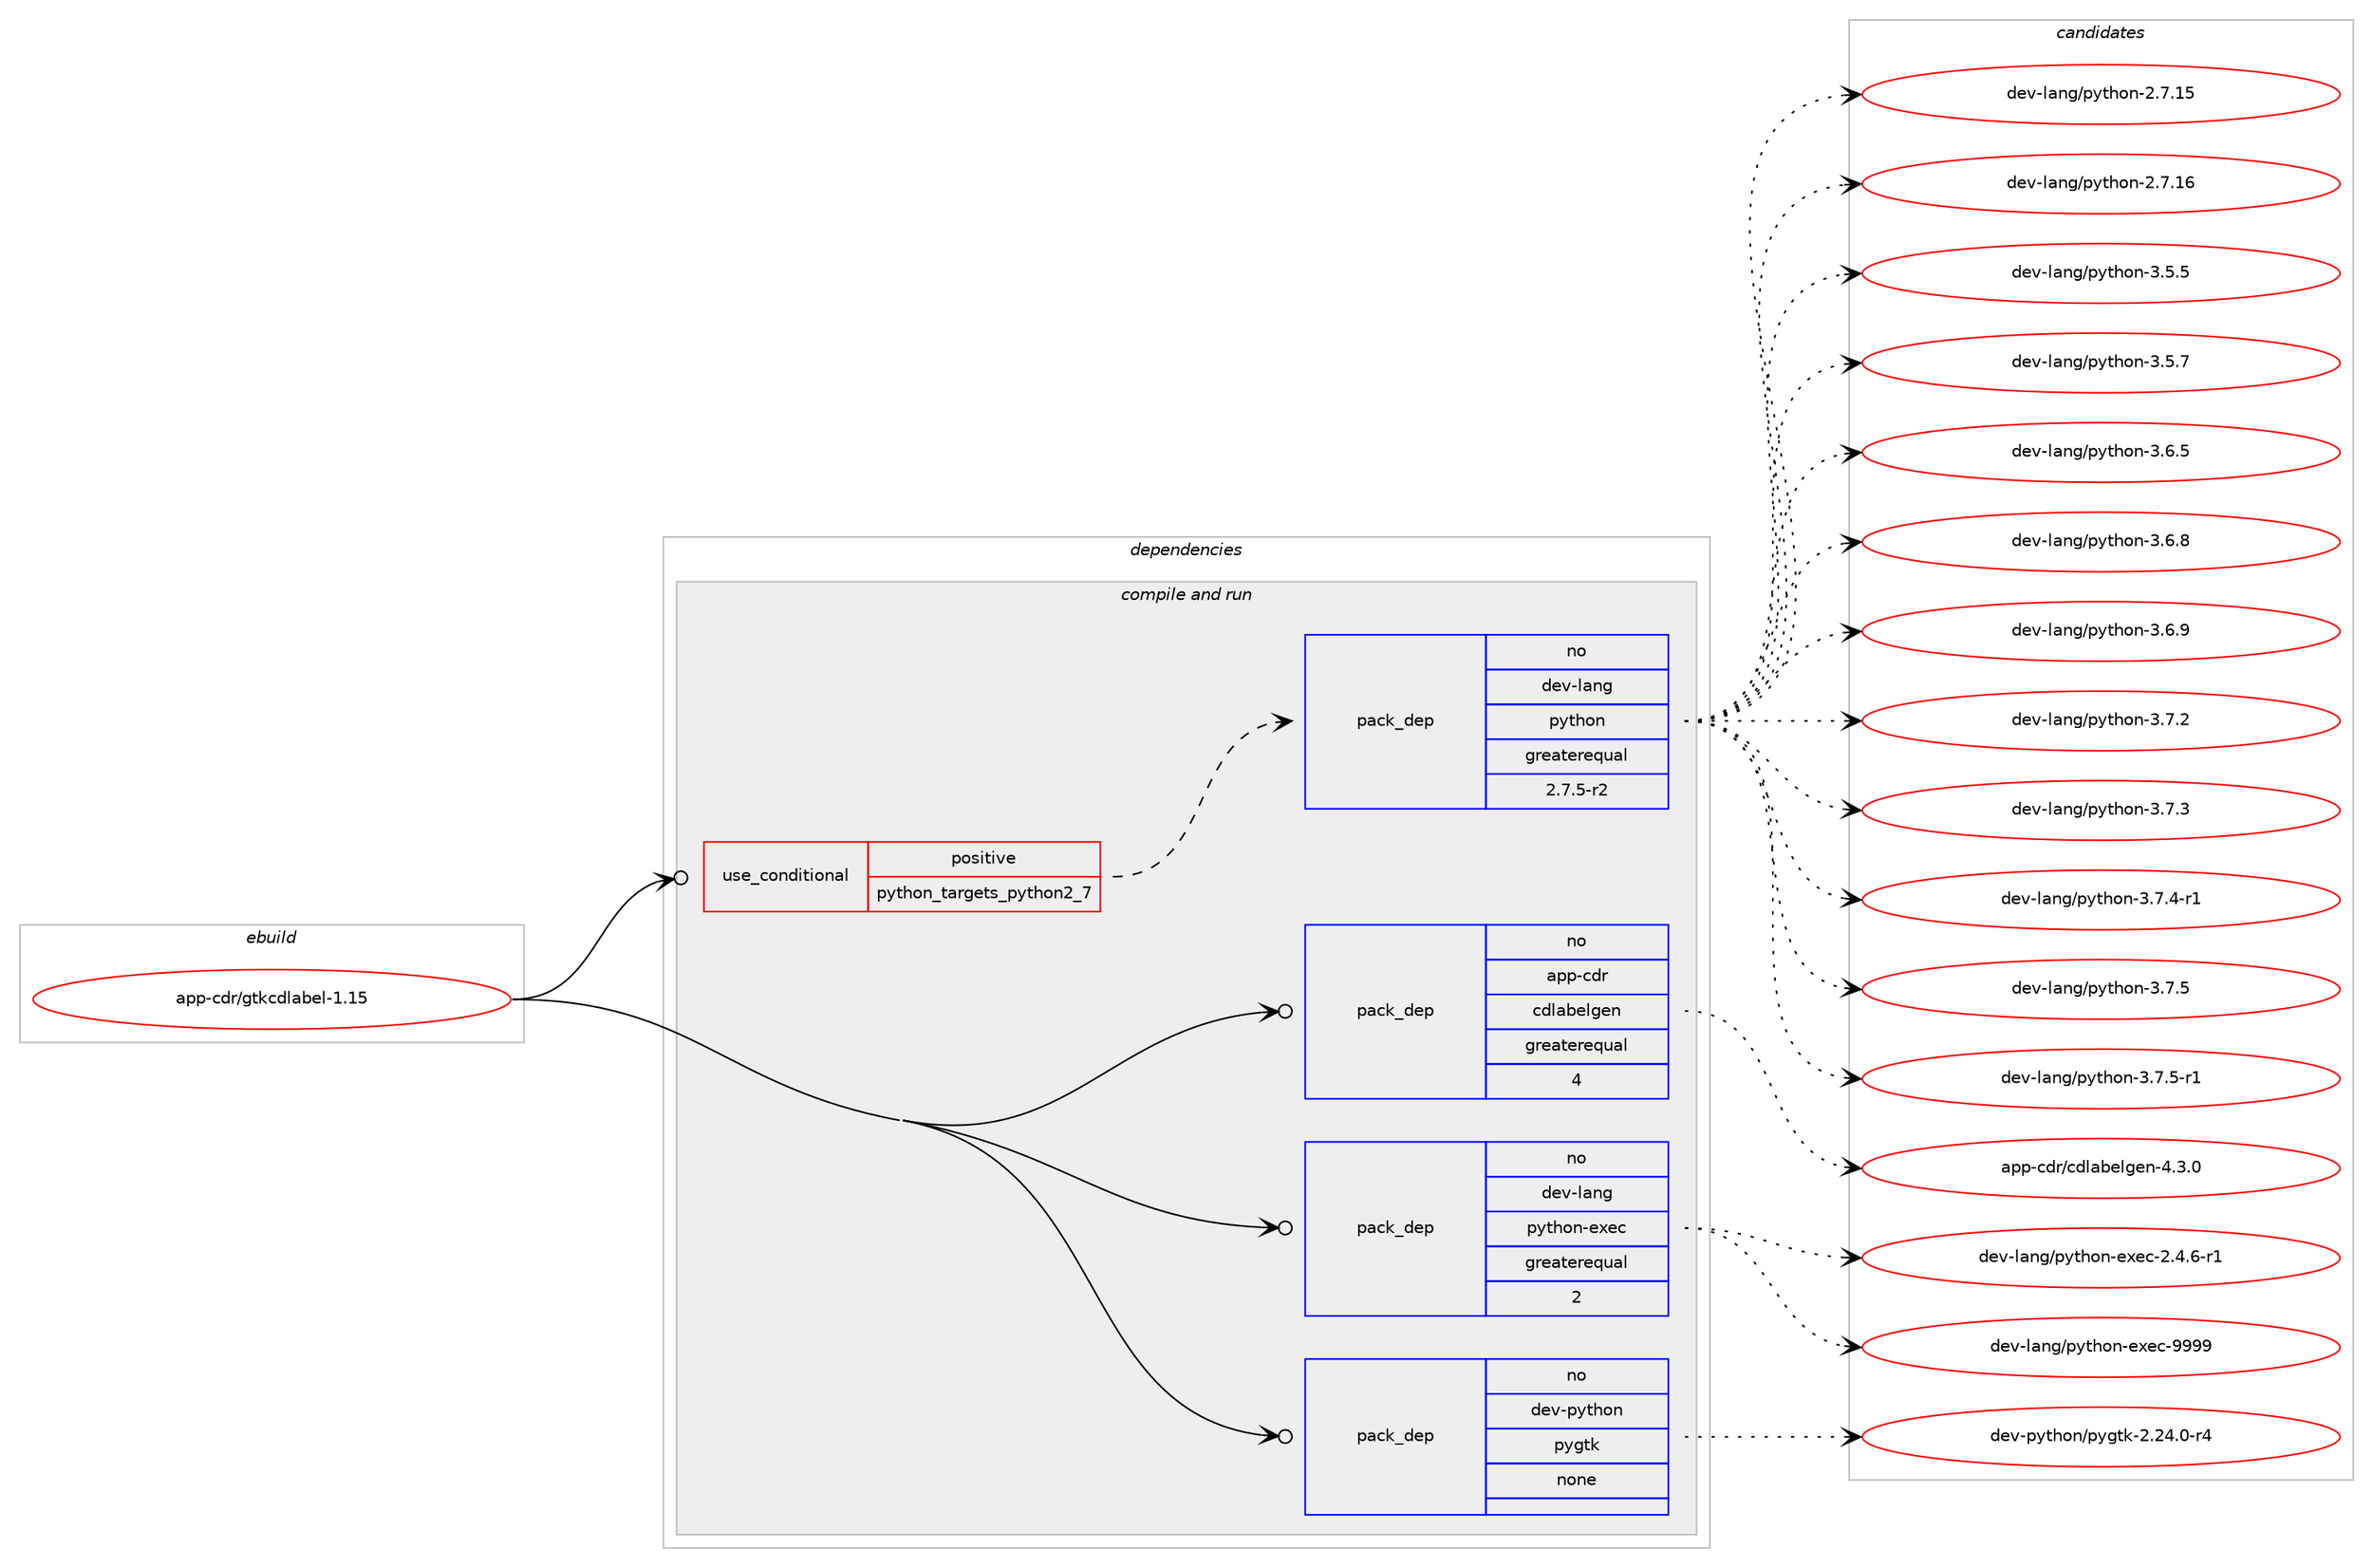 digraph prolog {

# *************
# Graph options
# *************

newrank=true;
concentrate=true;
compound=true;
graph [rankdir=LR,fontname=Helvetica,fontsize=10,ranksep=1.5];#, ranksep=2.5, nodesep=0.2];
edge  [arrowhead=vee];
node  [fontname=Helvetica,fontsize=10];

# **********
# The ebuild
# **********

subgraph cluster_leftcol {
color=gray;
rank=same;
label=<<i>ebuild</i>>;
id [label="app-cdr/gtkcdlabel-1.15", color=red, width=4, href="../app-cdr/gtkcdlabel-1.15.svg"];
}

# ****************
# The dependencies
# ****************

subgraph cluster_midcol {
color=gray;
label=<<i>dependencies</i>>;
subgraph cluster_compile {
fillcolor="#eeeeee";
style=filled;
label=<<i>compile</i>>;
}
subgraph cluster_compileandrun {
fillcolor="#eeeeee";
style=filled;
label=<<i>compile and run</i>>;
subgraph cond113567 {
dependency475900 [label=<<TABLE BORDER="0" CELLBORDER="1" CELLSPACING="0" CELLPADDING="4"><TR><TD ROWSPAN="3" CELLPADDING="10">use_conditional</TD></TR><TR><TD>positive</TD></TR><TR><TD>python_targets_python2_7</TD></TR></TABLE>>, shape=none, color=red];
subgraph pack353694 {
dependency475901 [label=<<TABLE BORDER="0" CELLBORDER="1" CELLSPACING="0" CELLPADDING="4" WIDTH="220"><TR><TD ROWSPAN="6" CELLPADDING="30">pack_dep</TD></TR><TR><TD WIDTH="110">no</TD></TR><TR><TD>dev-lang</TD></TR><TR><TD>python</TD></TR><TR><TD>greaterequal</TD></TR><TR><TD>2.7.5-r2</TD></TR></TABLE>>, shape=none, color=blue];
}
dependency475900:e -> dependency475901:w [weight=20,style="dashed",arrowhead="vee"];
}
id:e -> dependency475900:w [weight=20,style="solid",arrowhead="odotvee"];
subgraph pack353695 {
dependency475902 [label=<<TABLE BORDER="0" CELLBORDER="1" CELLSPACING="0" CELLPADDING="4" WIDTH="220"><TR><TD ROWSPAN="6" CELLPADDING="30">pack_dep</TD></TR><TR><TD WIDTH="110">no</TD></TR><TR><TD>app-cdr</TD></TR><TR><TD>cdlabelgen</TD></TR><TR><TD>greaterequal</TD></TR><TR><TD>4</TD></TR></TABLE>>, shape=none, color=blue];
}
id:e -> dependency475902:w [weight=20,style="solid",arrowhead="odotvee"];
subgraph pack353696 {
dependency475903 [label=<<TABLE BORDER="0" CELLBORDER="1" CELLSPACING="0" CELLPADDING="4" WIDTH="220"><TR><TD ROWSPAN="6" CELLPADDING="30">pack_dep</TD></TR><TR><TD WIDTH="110">no</TD></TR><TR><TD>dev-lang</TD></TR><TR><TD>python-exec</TD></TR><TR><TD>greaterequal</TD></TR><TR><TD>2</TD></TR></TABLE>>, shape=none, color=blue];
}
id:e -> dependency475903:w [weight=20,style="solid",arrowhead="odotvee"];
subgraph pack353697 {
dependency475904 [label=<<TABLE BORDER="0" CELLBORDER="1" CELLSPACING="0" CELLPADDING="4" WIDTH="220"><TR><TD ROWSPAN="6" CELLPADDING="30">pack_dep</TD></TR><TR><TD WIDTH="110">no</TD></TR><TR><TD>dev-python</TD></TR><TR><TD>pygtk</TD></TR><TR><TD>none</TD></TR><TR><TD></TD></TR></TABLE>>, shape=none, color=blue];
}
id:e -> dependency475904:w [weight=20,style="solid",arrowhead="odotvee"];
}
subgraph cluster_run {
fillcolor="#eeeeee";
style=filled;
label=<<i>run</i>>;
}
}

# **************
# The candidates
# **************

subgraph cluster_choices {
rank=same;
color=gray;
label=<<i>candidates</i>>;

subgraph choice353694 {
color=black;
nodesep=1;
choice10010111845108971101034711212111610411111045504655464953 [label="dev-lang/python-2.7.15", color=red, width=4,href="../dev-lang/python-2.7.15.svg"];
choice10010111845108971101034711212111610411111045504655464954 [label="dev-lang/python-2.7.16", color=red, width=4,href="../dev-lang/python-2.7.16.svg"];
choice100101118451089711010347112121116104111110455146534653 [label="dev-lang/python-3.5.5", color=red, width=4,href="../dev-lang/python-3.5.5.svg"];
choice100101118451089711010347112121116104111110455146534655 [label="dev-lang/python-3.5.7", color=red, width=4,href="../dev-lang/python-3.5.7.svg"];
choice100101118451089711010347112121116104111110455146544653 [label="dev-lang/python-3.6.5", color=red, width=4,href="../dev-lang/python-3.6.5.svg"];
choice100101118451089711010347112121116104111110455146544656 [label="dev-lang/python-3.6.8", color=red, width=4,href="../dev-lang/python-3.6.8.svg"];
choice100101118451089711010347112121116104111110455146544657 [label="dev-lang/python-3.6.9", color=red, width=4,href="../dev-lang/python-3.6.9.svg"];
choice100101118451089711010347112121116104111110455146554650 [label="dev-lang/python-3.7.2", color=red, width=4,href="../dev-lang/python-3.7.2.svg"];
choice100101118451089711010347112121116104111110455146554651 [label="dev-lang/python-3.7.3", color=red, width=4,href="../dev-lang/python-3.7.3.svg"];
choice1001011184510897110103471121211161041111104551465546524511449 [label="dev-lang/python-3.7.4-r1", color=red, width=4,href="../dev-lang/python-3.7.4-r1.svg"];
choice100101118451089711010347112121116104111110455146554653 [label="dev-lang/python-3.7.5", color=red, width=4,href="../dev-lang/python-3.7.5.svg"];
choice1001011184510897110103471121211161041111104551465546534511449 [label="dev-lang/python-3.7.5-r1", color=red, width=4,href="../dev-lang/python-3.7.5-r1.svg"];
dependency475901:e -> choice10010111845108971101034711212111610411111045504655464953:w [style=dotted,weight="100"];
dependency475901:e -> choice10010111845108971101034711212111610411111045504655464954:w [style=dotted,weight="100"];
dependency475901:e -> choice100101118451089711010347112121116104111110455146534653:w [style=dotted,weight="100"];
dependency475901:e -> choice100101118451089711010347112121116104111110455146534655:w [style=dotted,weight="100"];
dependency475901:e -> choice100101118451089711010347112121116104111110455146544653:w [style=dotted,weight="100"];
dependency475901:e -> choice100101118451089711010347112121116104111110455146544656:w [style=dotted,weight="100"];
dependency475901:e -> choice100101118451089711010347112121116104111110455146544657:w [style=dotted,weight="100"];
dependency475901:e -> choice100101118451089711010347112121116104111110455146554650:w [style=dotted,weight="100"];
dependency475901:e -> choice100101118451089711010347112121116104111110455146554651:w [style=dotted,weight="100"];
dependency475901:e -> choice1001011184510897110103471121211161041111104551465546524511449:w [style=dotted,weight="100"];
dependency475901:e -> choice100101118451089711010347112121116104111110455146554653:w [style=dotted,weight="100"];
dependency475901:e -> choice1001011184510897110103471121211161041111104551465546534511449:w [style=dotted,weight="100"];
}
subgraph choice353695 {
color=black;
nodesep=1;
choice97112112459910011447991001089798101108103101110455246514648 [label="app-cdr/cdlabelgen-4.3.0", color=red, width=4,href="../app-cdr/cdlabelgen-4.3.0.svg"];
dependency475902:e -> choice97112112459910011447991001089798101108103101110455246514648:w [style=dotted,weight="100"];
}
subgraph choice353696 {
color=black;
nodesep=1;
choice10010111845108971101034711212111610411111045101120101994550465246544511449 [label="dev-lang/python-exec-2.4.6-r1", color=red, width=4,href="../dev-lang/python-exec-2.4.6-r1.svg"];
choice10010111845108971101034711212111610411111045101120101994557575757 [label="dev-lang/python-exec-9999", color=red, width=4,href="../dev-lang/python-exec-9999.svg"];
dependency475903:e -> choice10010111845108971101034711212111610411111045101120101994550465246544511449:w [style=dotted,weight="100"];
dependency475903:e -> choice10010111845108971101034711212111610411111045101120101994557575757:w [style=dotted,weight="100"];
}
subgraph choice353697 {
color=black;
nodesep=1;
choice1001011184511212111610411111047112121103116107455046505246484511452 [label="dev-python/pygtk-2.24.0-r4", color=red, width=4,href="../dev-python/pygtk-2.24.0-r4.svg"];
dependency475904:e -> choice1001011184511212111610411111047112121103116107455046505246484511452:w [style=dotted,weight="100"];
}
}

}
